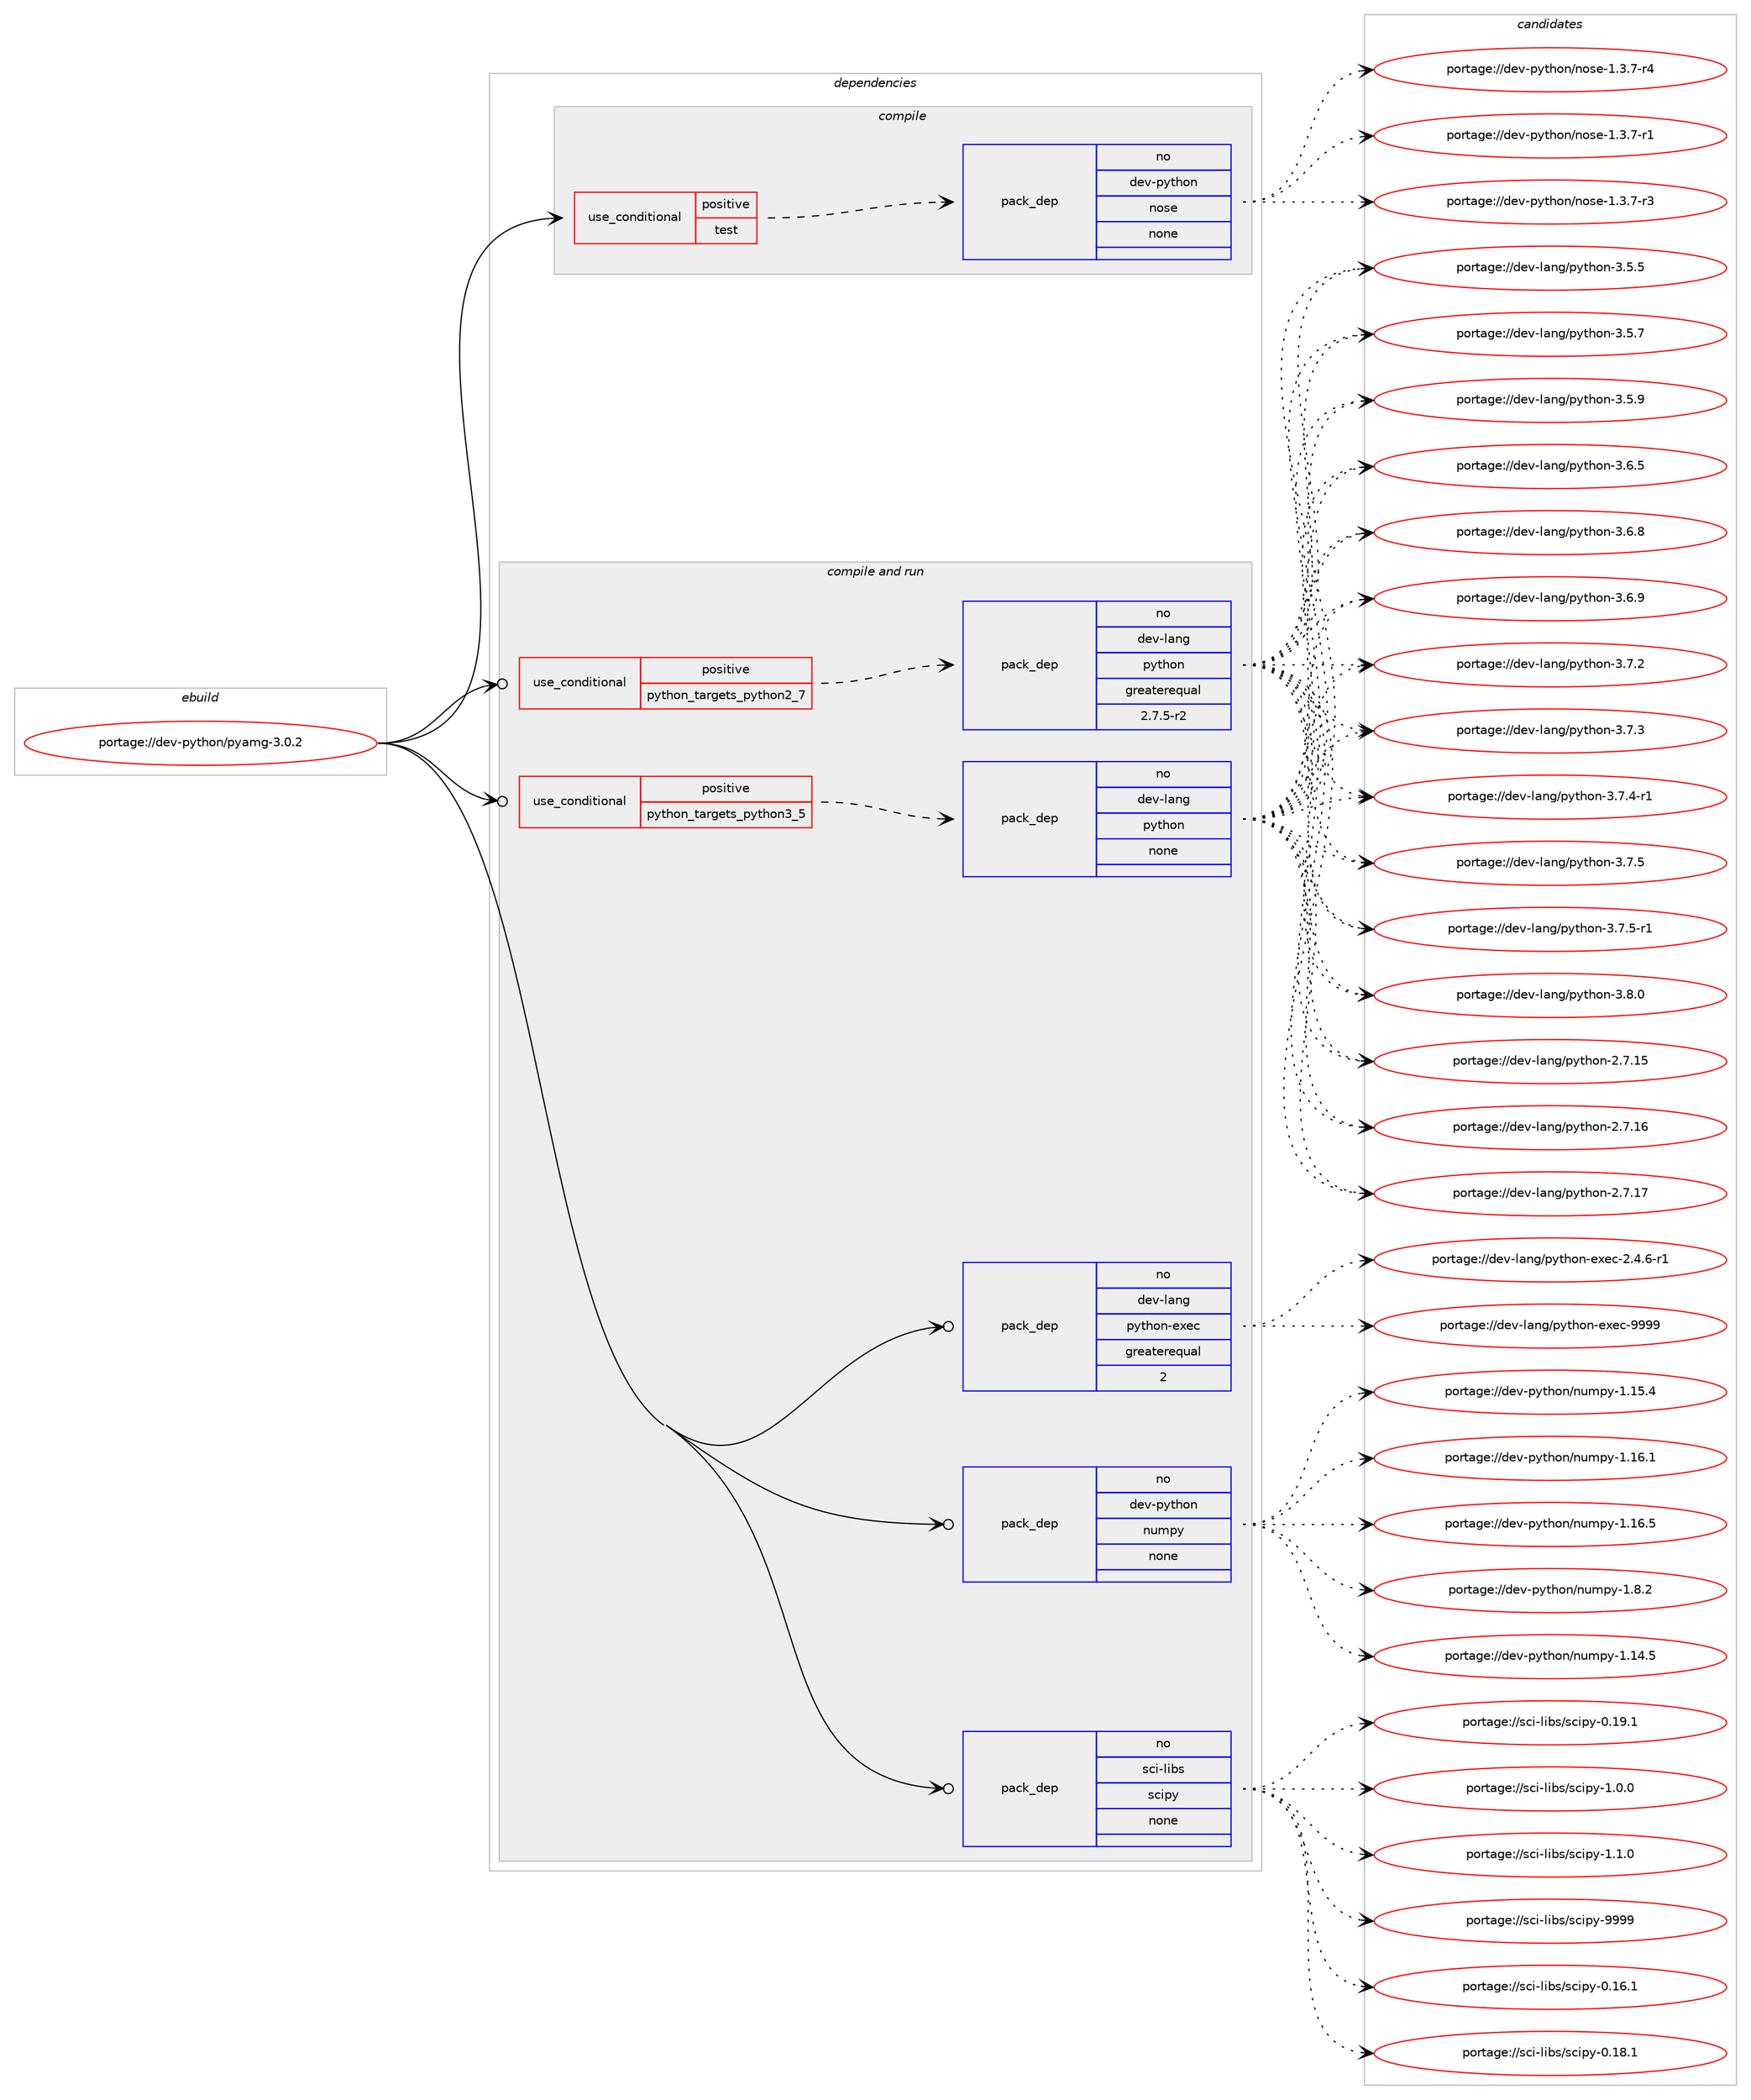 digraph prolog {

# *************
# Graph options
# *************

newrank=true;
concentrate=true;
compound=true;
graph [rankdir=LR,fontname=Helvetica,fontsize=10,ranksep=1.5];#, ranksep=2.5, nodesep=0.2];
edge  [arrowhead=vee];
node  [fontname=Helvetica,fontsize=10];

# **********
# The ebuild
# **********

subgraph cluster_leftcol {
color=gray;
rank=same;
label=<<i>ebuild</i>>;
id [label="portage://dev-python/pyamg-3.0.2", color=red, width=4, href="../dev-python/pyamg-3.0.2.svg"];
}

# ****************
# The dependencies
# ****************

subgraph cluster_midcol {
color=gray;
label=<<i>dependencies</i>>;
subgraph cluster_compile {
fillcolor="#eeeeee";
style=filled;
label=<<i>compile</i>>;
subgraph cond34564 {
dependency159057 [label=<<TABLE BORDER="0" CELLBORDER="1" CELLSPACING="0" CELLPADDING="4"><TR><TD ROWSPAN="3" CELLPADDING="10">use_conditional</TD></TR><TR><TD>positive</TD></TR><TR><TD>test</TD></TR></TABLE>>, shape=none, color=red];
subgraph pack121128 {
dependency159058 [label=<<TABLE BORDER="0" CELLBORDER="1" CELLSPACING="0" CELLPADDING="4" WIDTH="220"><TR><TD ROWSPAN="6" CELLPADDING="30">pack_dep</TD></TR><TR><TD WIDTH="110">no</TD></TR><TR><TD>dev-python</TD></TR><TR><TD>nose</TD></TR><TR><TD>none</TD></TR><TR><TD></TD></TR></TABLE>>, shape=none, color=blue];
}
dependency159057:e -> dependency159058:w [weight=20,style="dashed",arrowhead="vee"];
}
id:e -> dependency159057:w [weight=20,style="solid",arrowhead="vee"];
}
subgraph cluster_compileandrun {
fillcolor="#eeeeee";
style=filled;
label=<<i>compile and run</i>>;
subgraph cond34565 {
dependency159059 [label=<<TABLE BORDER="0" CELLBORDER="1" CELLSPACING="0" CELLPADDING="4"><TR><TD ROWSPAN="3" CELLPADDING="10">use_conditional</TD></TR><TR><TD>positive</TD></TR><TR><TD>python_targets_python2_7</TD></TR></TABLE>>, shape=none, color=red];
subgraph pack121129 {
dependency159060 [label=<<TABLE BORDER="0" CELLBORDER="1" CELLSPACING="0" CELLPADDING="4" WIDTH="220"><TR><TD ROWSPAN="6" CELLPADDING="30">pack_dep</TD></TR><TR><TD WIDTH="110">no</TD></TR><TR><TD>dev-lang</TD></TR><TR><TD>python</TD></TR><TR><TD>greaterequal</TD></TR><TR><TD>2.7.5-r2</TD></TR></TABLE>>, shape=none, color=blue];
}
dependency159059:e -> dependency159060:w [weight=20,style="dashed",arrowhead="vee"];
}
id:e -> dependency159059:w [weight=20,style="solid",arrowhead="odotvee"];
subgraph cond34566 {
dependency159061 [label=<<TABLE BORDER="0" CELLBORDER="1" CELLSPACING="0" CELLPADDING="4"><TR><TD ROWSPAN="3" CELLPADDING="10">use_conditional</TD></TR><TR><TD>positive</TD></TR><TR><TD>python_targets_python3_5</TD></TR></TABLE>>, shape=none, color=red];
subgraph pack121130 {
dependency159062 [label=<<TABLE BORDER="0" CELLBORDER="1" CELLSPACING="0" CELLPADDING="4" WIDTH="220"><TR><TD ROWSPAN="6" CELLPADDING="30">pack_dep</TD></TR><TR><TD WIDTH="110">no</TD></TR><TR><TD>dev-lang</TD></TR><TR><TD>python</TD></TR><TR><TD>none</TD></TR><TR><TD></TD></TR></TABLE>>, shape=none, color=blue];
}
dependency159061:e -> dependency159062:w [weight=20,style="dashed",arrowhead="vee"];
}
id:e -> dependency159061:w [weight=20,style="solid",arrowhead="odotvee"];
subgraph pack121131 {
dependency159063 [label=<<TABLE BORDER="0" CELLBORDER="1" CELLSPACING="0" CELLPADDING="4" WIDTH="220"><TR><TD ROWSPAN="6" CELLPADDING="30">pack_dep</TD></TR><TR><TD WIDTH="110">no</TD></TR><TR><TD>dev-lang</TD></TR><TR><TD>python-exec</TD></TR><TR><TD>greaterequal</TD></TR><TR><TD>2</TD></TR></TABLE>>, shape=none, color=blue];
}
id:e -> dependency159063:w [weight=20,style="solid",arrowhead="odotvee"];
subgraph pack121132 {
dependency159064 [label=<<TABLE BORDER="0" CELLBORDER="1" CELLSPACING="0" CELLPADDING="4" WIDTH="220"><TR><TD ROWSPAN="6" CELLPADDING="30">pack_dep</TD></TR><TR><TD WIDTH="110">no</TD></TR><TR><TD>dev-python</TD></TR><TR><TD>numpy</TD></TR><TR><TD>none</TD></TR><TR><TD></TD></TR></TABLE>>, shape=none, color=blue];
}
id:e -> dependency159064:w [weight=20,style="solid",arrowhead="odotvee"];
subgraph pack121133 {
dependency159065 [label=<<TABLE BORDER="0" CELLBORDER="1" CELLSPACING="0" CELLPADDING="4" WIDTH="220"><TR><TD ROWSPAN="6" CELLPADDING="30">pack_dep</TD></TR><TR><TD WIDTH="110">no</TD></TR><TR><TD>sci-libs</TD></TR><TR><TD>scipy</TD></TR><TR><TD>none</TD></TR><TR><TD></TD></TR></TABLE>>, shape=none, color=blue];
}
id:e -> dependency159065:w [weight=20,style="solid",arrowhead="odotvee"];
}
subgraph cluster_run {
fillcolor="#eeeeee";
style=filled;
label=<<i>run</i>>;
}
}

# **************
# The candidates
# **************

subgraph cluster_choices {
rank=same;
color=gray;
label=<<i>candidates</i>>;

subgraph choice121128 {
color=black;
nodesep=1;
choiceportage10010111845112121116104111110471101111151014549465146554511449 [label="portage://dev-python/nose-1.3.7-r1", color=red, width=4,href="../dev-python/nose-1.3.7-r1.svg"];
choiceportage10010111845112121116104111110471101111151014549465146554511451 [label="portage://dev-python/nose-1.3.7-r3", color=red, width=4,href="../dev-python/nose-1.3.7-r3.svg"];
choiceportage10010111845112121116104111110471101111151014549465146554511452 [label="portage://dev-python/nose-1.3.7-r4", color=red, width=4,href="../dev-python/nose-1.3.7-r4.svg"];
dependency159058:e -> choiceportage10010111845112121116104111110471101111151014549465146554511449:w [style=dotted,weight="100"];
dependency159058:e -> choiceportage10010111845112121116104111110471101111151014549465146554511451:w [style=dotted,weight="100"];
dependency159058:e -> choiceportage10010111845112121116104111110471101111151014549465146554511452:w [style=dotted,weight="100"];
}
subgraph choice121129 {
color=black;
nodesep=1;
choiceportage10010111845108971101034711212111610411111045504655464953 [label="portage://dev-lang/python-2.7.15", color=red, width=4,href="../dev-lang/python-2.7.15.svg"];
choiceportage10010111845108971101034711212111610411111045504655464954 [label="portage://dev-lang/python-2.7.16", color=red, width=4,href="../dev-lang/python-2.7.16.svg"];
choiceportage10010111845108971101034711212111610411111045504655464955 [label="portage://dev-lang/python-2.7.17", color=red, width=4,href="../dev-lang/python-2.7.17.svg"];
choiceportage100101118451089711010347112121116104111110455146534653 [label="portage://dev-lang/python-3.5.5", color=red, width=4,href="../dev-lang/python-3.5.5.svg"];
choiceportage100101118451089711010347112121116104111110455146534655 [label="portage://dev-lang/python-3.5.7", color=red, width=4,href="../dev-lang/python-3.5.7.svg"];
choiceportage100101118451089711010347112121116104111110455146534657 [label="portage://dev-lang/python-3.5.9", color=red, width=4,href="../dev-lang/python-3.5.9.svg"];
choiceportage100101118451089711010347112121116104111110455146544653 [label="portage://dev-lang/python-3.6.5", color=red, width=4,href="../dev-lang/python-3.6.5.svg"];
choiceportage100101118451089711010347112121116104111110455146544656 [label="portage://dev-lang/python-3.6.8", color=red, width=4,href="../dev-lang/python-3.6.8.svg"];
choiceportage100101118451089711010347112121116104111110455146544657 [label="portage://dev-lang/python-3.6.9", color=red, width=4,href="../dev-lang/python-3.6.9.svg"];
choiceportage100101118451089711010347112121116104111110455146554650 [label="portage://dev-lang/python-3.7.2", color=red, width=4,href="../dev-lang/python-3.7.2.svg"];
choiceportage100101118451089711010347112121116104111110455146554651 [label="portage://dev-lang/python-3.7.3", color=red, width=4,href="../dev-lang/python-3.7.3.svg"];
choiceportage1001011184510897110103471121211161041111104551465546524511449 [label="portage://dev-lang/python-3.7.4-r1", color=red, width=4,href="../dev-lang/python-3.7.4-r1.svg"];
choiceportage100101118451089711010347112121116104111110455146554653 [label="portage://dev-lang/python-3.7.5", color=red, width=4,href="../dev-lang/python-3.7.5.svg"];
choiceportage1001011184510897110103471121211161041111104551465546534511449 [label="portage://dev-lang/python-3.7.5-r1", color=red, width=4,href="../dev-lang/python-3.7.5-r1.svg"];
choiceportage100101118451089711010347112121116104111110455146564648 [label="portage://dev-lang/python-3.8.0", color=red, width=4,href="../dev-lang/python-3.8.0.svg"];
dependency159060:e -> choiceportage10010111845108971101034711212111610411111045504655464953:w [style=dotted,weight="100"];
dependency159060:e -> choiceportage10010111845108971101034711212111610411111045504655464954:w [style=dotted,weight="100"];
dependency159060:e -> choiceportage10010111845108971101034711212111610411111045504655464955:w [style=dotted,weight="100"];
dependency159060:e -> choiceportage100101118451089711010347112121116104111110455146534653:w [style=dotted,weight="100"];
dependency159060:e -> choiceportage100101118451089711010347112121116104111110455146534655:w [style=dotted,weight="100"];
dependency159060:e -> choiceportage100101118451089711010347112121116104111110455146534657:w [style=dotted,weight="100"];
dependency159060:e -> choiceportage100101118451089711010347112121116104111110455146544653:w [style=dotted,weight="100"];
dependency159060:e -> choiceportage100101118451089711010347112121116104111110455146544656:w [style=dotted,weight="100"];
dependency159060:e -> choiceportage100101118451089711010347112121116104111110455146544657:w [style=dotted,weight="100"];
dependency159060:e -> choiceportage100101118451089711010347112121116104111110455146554650:w [style=dotted,weight="100"];
dependency159060:e -> choiceportage100101118451089711010347112121116104111110455146554651:w [style=dotted,weight="100"];
dependency159060:e -> choiceportage1001011184510897110103471121211161041111104551465546524511449:w [style=dotted,weight="100"];
dependency159060:e -> choiceportage100101118451089711010347112121116104111110455146554653:w [style=dotted,weight="100"];
dependency159060:e -> choiceportage1001011184510897110103471121211161041111104551465546534511449:w [style=dotted,weight="100"];
dependency159060:e -> choiceportage100101118451089711010347112121116104111110455146564648:w [style=dotted,weight="100"];
}
subgraph choice121130 {
color=black;
nodesep=1;
choiceportage10010111845108971101034711212111610411111045504655464953 [label="portage://dev-lang/python-2.7.15", color=red, width=4,href="../dev-lang/python-2.7.15.svg"];
choiceportage10010111845108971101034711212111610411111045504655464954 [label="portage://dev-lang/python-2.7.16", color=red, width=4,href="../dev-lang/python-2.7.16.svg"];
choiceportage10010111845108971101034711212111610411111045504655464955 [label="portage://dev-lang/python-2.7.17", color=red, width=4,href="../dev-lang/python-2.7.17.svg"];
choiceportage100101118451089711010347112121116104111110455146534653 [label="portage://dev-lang/python-3.5.5", color=red, width=4,href="../dev-lang/python-3.5.5.svg"];
choiceportage100101118451089711010347112121116104111110455146534655 [label="portage://dev-lang/python-3.5.7", color=red, width=4,href="../dev-lang/python-3.5.7.svg"];
choiceportage100101118451089711010347112121116104111110455146534657 [label="portage://dev-lang/python-3.5.9", color=red, width=4,href="../dev-lang/python-3.5.9.svg"];
choiceportage100101118451089711010347112121116104111110455146544653 [label="portage://dev-lang/python-3.6.5", color=red, width=4,href="../dev-lang/python-3.6.5.svg"];
choiceportage100101118451089711010347112121116104111110455146544656 [label="portage://dev-lang/python-3.6.8", color=red, width=4,href="../dev-lang/python-3.6.8.svg"];
choiceportage100101118451089711010347112121116104111110455146544657 [label="portage://dev-lang/python-3.6.9", color=red, width=4,href="../dev-lang/python-3.6.9.svg"];
choiceportage100101118451089711010347112121116104111110455146554650 [label="portage://dev-lang/python-3.7.2", color=red, width=4,href="../dev-lang/python-3.7.2.svg"];
choiceportage100101118451089711010347112121116104111110455146554651 [label="portage://dev-lang/python-3.7.3", color=red, width=4,href="../dev-lang/python-3.7.3.svg"];
choiceportage1001011184510897110103471121211161041111104551465546524511449 [label="portage://dev-lang/python-3.7.4-r1", color=red, width=4,href="../dev-lang/python-3.7.4-r1.svg"];
choiceportage100101118451089711010347112121116104111110455146554653 [label="portage://dev-lang/python-3.7.5", color=red, width=4,href="../dev-lang/python-3.7.5.svg"];
choiceportage1001011184510897110103471121211161041111104551465546534511449 [label="portage://dev-lang/python-3.7.5-r1", color=red, width=4,href="../dev-lang/python-3.7.5-r1.svg"];
choiceportage100101118451089711010347112121116104111110455146564648 [label="portage://dev-lang/python-3.8.0", color=red, width=4,href="../dev-lang/python-3.8.0.svg"];
dependency159062:e -> choiceportage10010111845108971101034711212111610411111045504655464953:w [style=dotted,weight="100"];
dependency159062:e -> choiceportage10010111845108971101034711212111610411111045504655464954:w [style=dotted,weight="100"];
dependency159062:e -> choiceportage10010111845108971101034711212111610411111045504655464955:w [style=dotted,weight="100"];
dependency159062:e -> choiceportage100101118451089711010347112121116104111110455146534653:w [style=dotted,weight="100"];
dependency159062:e -> choiceportage100101118451089711010347112121116104111110455146534655:w [style=dotted,weight="100"];
dependency159062:e -> choiceportage100101118451089711010347112121116104111110455146534657:w [style=dotted,weight="100"];
dependency159062:e -> choiceportage100101118451089711010347112121116104111110455146544653:w [style=dotted,weight="100"];
dependency159062:e -> choiceportage100101118451089711010347112121116104111110455146544656:w [style=dotted,weight="100"];
dependency159062:e -> choiceportage100101118451089711010347112121116104111110455146544657:w [style=dotted,weight="100"];
dependency159062:e -> choiceportage100101118451089711010347112121116104111110455146554650:w [style=dotted,weight="100"];
dependency159062:e -> choiceportage100101118451089711010347112121116104111110455146554651:w [style=dotted,weight="100"];
dependency159062:e -> choiceportage1001011184510897110103471121211161041111104551465546524511449:w [style=dotted,weight="100"];
dependency159062:e -> choiceportage100101118451089711010347112121116104111110455146554653:w [style=dotted,weight="100"];
dependency159062:e -> choiceportage1001011184510897110103471121211161041111104551465546534511449:w [style=dotted,weight="100"];
dependency159062:e -> choiceportage100101118451089711010347112121116104111110455146564648:w [style=dotted,weight="100"];
}
subgraph choice121131 {
color=black;
nodesep=1;
choiceportage10010111845108971101034711212111610411111045101120101994550465246544511449 [label="portage://dev-lang/python-exec-2.4.6-r1", color=red, width=4,href="../dev-lang/python-exec-2.4.6-r1.svg"];
choiceportage10010111845108971101034711212111610411111045101120101994557575757 [label="portage://dev-lang/python-exec-9999", color=red, width=4,href="../dev-lang/python-exec-9999.svg"];
dependency159063:e -> choiceportage10010111845108971101034711212111610411111045101120101994550465246544511449:w [style=dotted,weight="100"];
dependency159063:e -> choiceportage10010111845108971101034711212111610411111045101120101994557575757:w [style=dotted,weight="100"];
}
subgraph choice121132 {
color=black;
nodesep=1;
choiceportage100101118451121211161041111104711011710911212145494649524653 [label="portage://dev-python/numpy-1.14.5", color=red, width=4,href="../dev-python/numpy-1.14.5.svg"];
choiceportage100101118451121211161041111104711011710911212145494649534652 [label="portage://dev-python/numpy-1.15.4", color=red, width=4,href="../dev-python/numpy-1.15.4.svg"];
choiceportage100101118451121211161041111104711011710911212145494649544649 [label="portage://dev-python/numpy-1.16.1", color=red, width=4,href="../dev-python/numpy-1.16.1.svg"];
choiceportage100101118451121211161041111104711011710911212145494649544653 [label="portage://dev-python/numpy-1.16.5", color=red, width=4,href="../dev-python/numpy-1.16.5.svg"];
choiceportage1001011184511212111610411111047110117109112121454946564650 [label="portage://dev-python/numpy-1.8.2", color=red, width=4,href="../dev-python/numpy-1.8.2.svg"];
dependency159064:e -> choiceportage100101118451121211161041111104711011710911212145494649524653:w [style=dotted,weight="100"];
dependency159064:e -> choiceportage100101118451121211161041111104711011710911212145494649534652:w [style=dotted,weight="100"];
dependency159064:e -> choiceportage100101118451121211161041111104711011710911212145494649544649:w [style=dotted,weight="100"];
dependency159064:e -> choiceportage100101118451121211161041111104711011710911212145494649544653:w [style=dotted,weight="100"];
dependency159064:e -> choiceportage1001011184511212111610411111047110117109112121454946564650:w [style=dotted,weight="100"];
}
subgraph choice121133 {
color=black;
nodesep=1;
choiceportage115991054510810598115471159910511212145484649544649 [label="portage://sci-libs/scipy-0.16.1", color=red, width=4,href="../sci-libs/scipy-0.16.1.svg"];
choiceportage115991054510810598115471159910511212145484649564649 [label="portage://sci-libs/scipy-0.18.1", color=red, width=4,href="../sci-libs/scipy-0.18.1.svg"];
choiceportage115991054510810598115471159910511212145484649574649 [label="portage://sci-libs/scipy-0.19.1", color=red, width=4,href="../sci-libs/scipy-0.19.1.svg"];
choiceportage1159910545108105981154711599105112121454946484648 [label="portage://sci-libs/scipy-1.0.0", color=red, width=4,href="../sci-libs/scipy-1.0.0.svg"];
choiceportage1159910545108105981154711599105112121454946494648 [label="portage://sci-libs/scipy-1.1.0", color=red, width=4,href="../sci-libs/scipy-1.1.0.svg"];
choiceportage11599105451081059811547115991051121214557575757 [label="portage://sci-libs/scipy-9999", color=red, width=4,href="../sci-libs/scipy-9999.svg"];
dependency159065:e -> choiceportage115991054510810598115471159910511212145484649544649:w [style=dotted,weight="100"];
dependency159065:e -> choiceportage115991054510810598115471159910511212145484649564649:w [style=dotted,weight="100"];
dependency159065:e -> choiceportage115991054510810598115471159910511212145484649574649:w [style=dotted,weight="100"];
dependency159065:e -> choiceportage1159910545108105981154711599105112121454946484648:w [style=dotted,weight="100"];
dependency159065:e -> choiceportage1159910545108105981154711599105112121454946494648:w [style=dotted,weight="100"];
dependency159065:e -> choiceportage11599105451081059811547115991051121214557575757:w [style=dotted,weight="100"];
}
}

}
